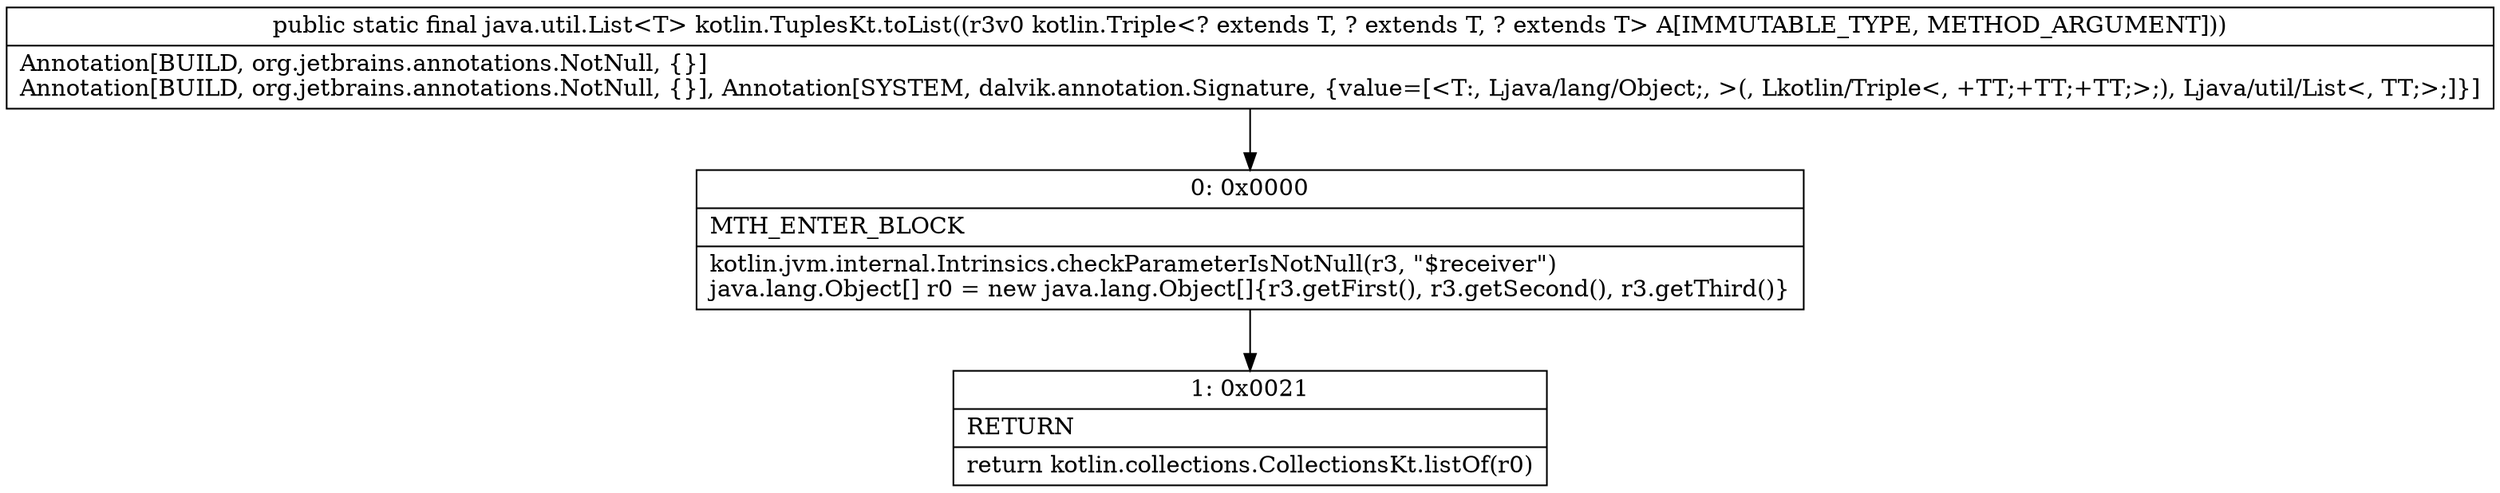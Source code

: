 digraph "CFG forkotlin.TuplesKt.toList(Lkotlin\/Triple;)Ljava\/util\/List;" {
Node_0 [shape=record,label="{0\:\ 0x0000|MTH_ENTER_BLOCK\l|kotlin.jvm.internal.Intrinsics.checkParameterIsNotNull(r3, \"$receiver\")\ljava.lang.Object[] r0 = new java.lang.Object[]\{r3.getFirst(), r3.getSecond(), r3.getThird()\}\l}"];
Node_1 [shape=record,label="{1\:\ 0x0021|RETURN\l|return kotlin.collections.CollectionsKt.listOf(r0)\l}"];
MethodNode[shape=record,label="{public static final java.util.List\<T\> kotlin.TuplesKt.toList((r3v0 kotlin.Triple\<? extends T, ? extends T, ? extends T\> A[IMMUTABLE_TYPE, METHOD_ARGUMENT]))  | Annotation[BUILD, org.jetbrains.annotations.NotNull, \{\}]\lAnnotation[BUILD, org.jetbrains.annotations.NotNull, \{\}], Annotation[SYSTEM, dalvik.annotation.Signature, \{value=[\<T:, Ljava\/lang\/Object;, \>(, Lkotlin\/Triple\<, +TT;+TT;+TT;\>;), Ljava\/util\/List\<, TT;\>;]\}]\l}"];
MethodNode -> Node_0;
Node_0 -> Node_1;
}

